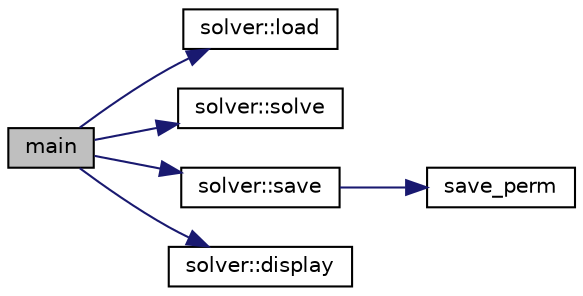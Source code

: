 digraph G
{
  edge [fontname="Helvetica",fontsize="10",labelfontname="Helvetica",labelfontsize="10"];
  node [fontname="Helvetica",fontsize="10",shape=record];
  rankdir="LR";
  Node1 [label="main",height=0.2,width=0.4,color="black", fillcolor="grey75", style="filled" fontcolor="black"];
  Node1 -> Node2 [color="midnightblue",fontsize="10",style="solid",fontname="Helvetica"];
  Node2 [label="solver::load",height=0.2,width=0.4,color="black", fillcolor="white", style="filled",URL="$classsolver.html#adfabd9ff38a854a91f8443976fae5432",tooltip="Loads the matrix A into solver."];
  Node1 -> Node3 [color="midnightblue",fontsize="10",style="solid",fontname="Helvetica"];
  Node3 [label="solver::solve",height=0.2,width=0.4,color="black", fillcolor="white", style="filled",URL="$classsolver.html#a0731e55c9504797d498952172c931e23",tooltip="Factors the matrix A into P&#39; * S^(-1) * A * S^(-1) * P = LDL&#39; in addition to printing some timing dat..."];
  Node1 -> Node4 [color="midnightblue",fontsize="10",style="solid",fontname="Helvetica"];
  Node4 [label="solver::save",height=0.2,width=0.4,color="black", fillcolor="white", style="filled",URL="$classsolver.html#abe36a802939d84960f0ab12587663de7",tooltip="Save results of factorization (automatically saved into the output_matrices folder)."];
  Node4 -> Node5 [color="midnightblue",fontsize="10",style="solid",fontname="Helvetica"];
  Node5 [label="save_perm",height=0.2,width=0.4,color="black", fillcolor="white", style="filled",URL="$solver_8h.html#af66a830d3fb9a94ff1657f9864dc6869",tooltip="Saves a permutation vector vec as a permutation matrix in matrix market (.mtx) format."];
  Node1 -> Node6 [color="midnightblue",fontsize="10",style="solid",fontname="Helvetica"];
  Node6 [label="solver::display",height=0.2,width=0.4,color="black", fillcolor="white", style="filled",URL="$classsolver.html#a6d99cd0cbbde5b62904bc480a7eae352",tooltip="Prints the L and D factors to stdout."];
}
